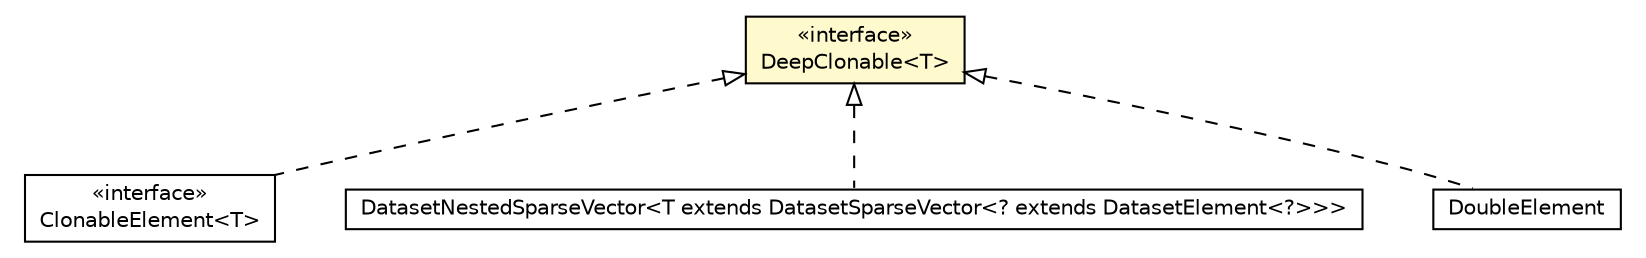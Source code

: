 #!/usr/local/bin/dot
#
# Class diagram 
# Generated by UMLGraph version 5.2 (http://www.umlgraph.org/)
#

digraph G {
	edge [fontname="Helvetica",fontsize=10,labelfontname="Helvetica",labelfontsize=10];
	node [fontname="Helvetica",fontsize=10,shape=plaintext];
	nodesep=0.25;
	ranksep=0.5;
	// it.unica.foresee.datasets.interfaces.DeepClonable<T>
	c1136 [label=<<table title="it.unica.foresee.datasets.interfaces.DeepClonable" border="0" cellborder="1" cellspacing="0" cellpadding="2" port="p" bgcolor="lemonChiffon" href="./DeepClonable.html">
		<tr><td><table border="0" cellspacing="0" cellpadding="1">
<tr><td align="center" balign="center"> &#171;interface&#187; </td></tr>
<tr><td align="center" balign="center"> DeepClonable&lt;T&gt; </td></tr>
		</table></td></tr>
		</table>>, fontname="Helvetica", fontcolor="black", fontsize=10.0];
	// it.unica.foresee.datasets.interfaces.ClonableElement<T>
	c1146 [label=<<table title="it.unica.foresee.datasets.interfaces.ClonableElement" border="0" cellborder="1" cellspacing="0" cellpadding="2" port="p" href="./ClonableElement.html">
		<tr><td><table border="0" cellspacing="0" cellpadding="1">
<tr><td align="center" balign="center"> &#171;interface&#187; </td></tr>
<tr><td align="center" balign="center"> ClonableElement&lt;T&gt; </td></tr>
		</table></td></tr>
		</table>>, fontname="Helvetica", fontcolor="black", fontsize=10.0];
	// it.unica.foresee.datasets.DatasetNestedSparseVector<T extends it.unica.foresee.datasets.DatasetSparseVector<? extends it.unica.foresee.datasets.interfaces.DatasetElement<?>>>
	c1150 [label=<<table title="it.unica.foresee.datasets.DatasetNestedSparseVector" border="0" cellborder="1" cellspacing="0" cellpadding="2" port="p" href="../DatasetNestedSparseVector.html">
		<tr><td><table border="0" cellspacing="0" cellpadding="1">
<tr><td align="center" balign="center"> DatasetNestedSparseVector&lt;T extends DatasetSparseVector&lt;? extends DatasetElement&lt;?&gt;&gt;&gt; </td></tr>
		</table></td></tr>
		</table>>, fontname="Helvetica", fontcolor="black", fontsize=10.0];
	// it.unica.foresee.datasets.DoubleElement
	c1158 [label=<<table title="it.unica.foresee.datasets.DoubleElement" border="0" cellborder="1" cellspacing="0" cellpadding="2" port="p" href="../DoubleElement.html">
		<tr><td><table border="0" cellspacing="0" cellpadding="1">
<tr><td align="center" balign="center"> DoubleElement </td></tr>
		</table></td></tr>
		</table>>, fontname="Helvetica", fontcolor="black", fontsize=10.0];
	//it.unica.foresee.datasets.interfaces.ClonableElement<T> implements it.unica.foresee.datasets.interfaces.DeepClonable<T>
	c1136:p -> c1146:p [dir=back,arrowtail=empty,style=dashed];
	//it.unica.foresee.datasets.DatasetNestedSparseVector<T extends it.unica.foresee.datasets.DatasetSparseVector<? extends it.unica.foresee.datasets.interfaces.DatasetElement<?>>> implements it.unica.foresee.datasets.interfaces.DeepClonable<T>
	c1136:p -> c1150:p [dir=back,arrowtail=empty,style=dashed];
	//it.unica.foresee.datasets.DoubleElement implements it.unica.foresee.datasets.interfaces.DeepClonable<T>
	c1136:p -> c1158:p [dir=back,arrowtail=empty,style=dashed];
}

